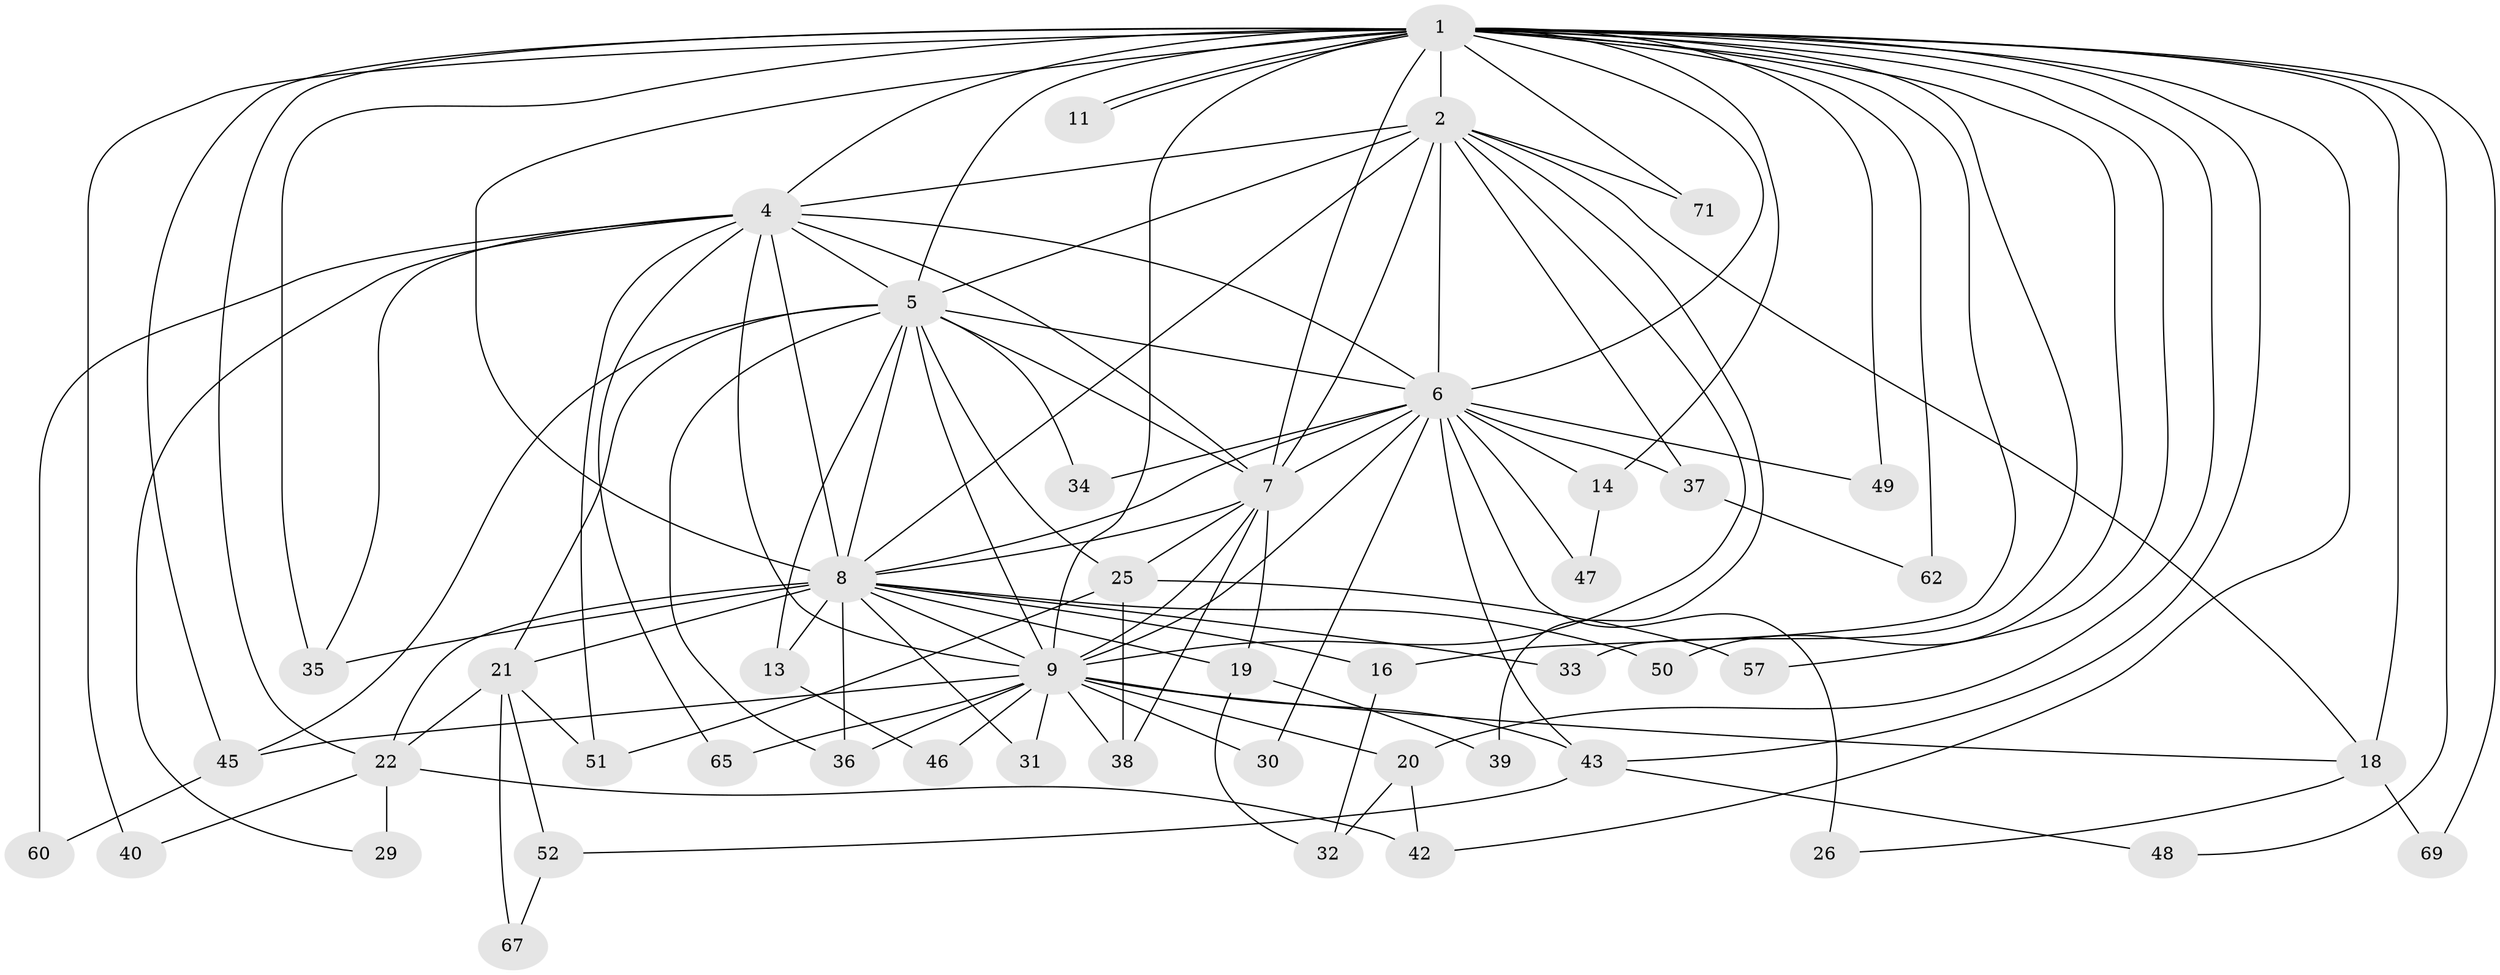 // original degree distribution, {26: 0.014084507042253521, 14: 0.014084507042253521, 15: 0.04225352112676056, 17: 0.014084507042253521, 19: 0.028169014084507043, 18: 0.014084507042253521, 10: 0.014084507042253521, 2: 0.4647887323943662, 3: 0.2676056338028169, 5: 0.07042253521126761, 4: 0.04225352112676056, 6: 0.014084507042253521}
// Generated by graph-tools (version 1.1) at 2025/41/03/06/25 10:41:41]
// undirected, 48 vertices, 118 edges
graph export_dot {
graph [start="1"]
  node [color=gray90,style=filled];
  1 [super="+3"];
  2 [super="+64"];
  4 [super="+53"];
  5 [super="+27"];
  6 [super="+15"];
  7 [super="+12"];
  8 [super="+17"];
  9 [super="+10"];
  11;
  13;
  14;
  16 [super="+28"];
  18 [super="+23"];
  19;
  20;
  21 [super="+59"];
  22 [super="+24"];
  25;
  26 [super="+56"];
  29;
  30;
  31;
  32 [super="+61"];
  33;
  34;
  35 [super="+66"];
  36 [super="+41"];
  37;
  38 [super="+68"];
  39;
  40 [super="+44"];
  42 [super="+55"];
  43 [super="+63"];
  45 [super="+58"];
  46;
  47;
  48;
  49;
  50;
  51 [super="+54"];
  52;
  57;
  60;
  62 [super="+70"];
  65;
  67;
  69;
  71;
  1 -- 2 [weight=3];
  1 -- 4 [weight=2];
  1 -- 5 [weight=2];
  1 -- 6 [weight=2];
  1 -- 7 [weight=2];
  1 -- 8 [weight=2];
  1 -- 9 [weight=4];
  1 -- 11;
  1 -- 11;
  1 -- 14;
  1 -- 16;
  1 -- 20;
  1 -- 22;
  1 -- 35;
  1 -- 40 [weight=2];
  1 -- 42;
  1 -- 43;
  1 -- 45;
  1 -- 48;
  1 -- 49;
  1 -- 62 [weight=2];
  1 -- 71;
  1 -- 33;
  1 -- 69;
  1 -- 50;
  1 -- 57;
  1 -- 18;
  2 -- 4;
  2 -- 5;
  2 -- 6 [weight=2];
  2 -- 7;
  2 -- 8;
  2 -- 9 [weight=2];
  2 -- 18;
  2 -- 37;
  2 -- 39;
  2 -- 71;
  4 -- 5;
  4 -- 6 [weight=2];
  4 -- 7;
  4 -- 8;
  4 -- 9 [weight=2];
  4 -- 29;
  4 -- 35;
  4 -- 51;
  4 -- 60;
  4 -- 65;
  5 -- 6;
  5 -- 7;
  5 -- 8;
  5 -- 9 [weight=2];
  5 -- 13;
  5 -- 21;
  5 -- 25;
  5 -- 34;
  5 -- 36;
  5 -- 45;
  6 -- 7;
  6 -- 8;
  6 -- 9 [weight=2];
  6 -- 14;
  6 -- 26 [weight=2];
  6 -- 30;
  6 -- 34;
  6 -- 37;
  6 -- 43;
  6 -- 49;
  6 -- 47;
  7 -- 8 [weight=2];
  7 -- 9 [weight=2];
  7 -- 19;
  7 -- 25;
  7 -- 38;
  8 -- 9 [weight=2];
  8 -- 13;
  8 -- 16;
  8 -- 19;
  8 -- 22;
  8 -- 31;
  8 -- 33;
  8 -- 50;
  8 -- 21 [weight=2];
  8 -- 35;
  8 -- 36;
  9 -- 18;
  9 -- 20;
  9 -- 30;
  9 -- 31;
  9 -- 36;
  9 -- 38;
  9 -- 46;
  9 -- 45;
  9 -- 65;
  9 -- 43;
  13 -- 46;
  14 -- 47;
  16 -- 32;
  18 -- 26;
  18 -- 69;
  19 -- 32;
  19 -- 39;
  20 -- 32;
  20 -- 42;
  21 -- 51;
  21 -- 52;
  21 -- 67;
  21 -- 22;
  22 -- 40;
  22 -- 42;
  22 -- 29;
  25 -- 57;
  25 -- 51;
  25 -- 38;
  37 -- 62;
  43 -- 48;
  43 -- 52;
  45 -- 60;
  52 -- 67;
}
